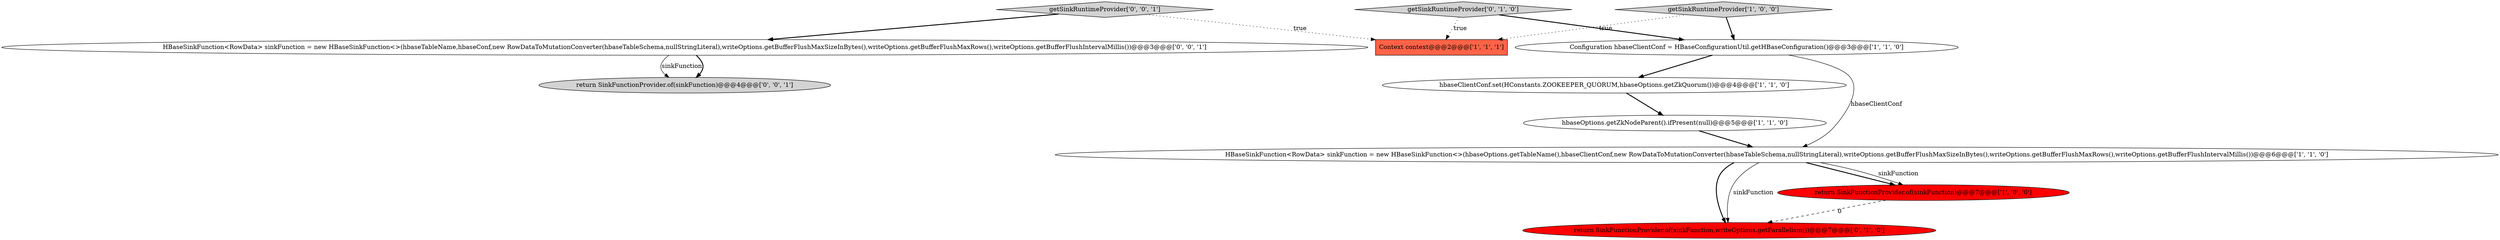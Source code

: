 digraph {
5 [style = filled, label = "Context context@@@2@@@['1', '1', '1']", fillcolor = tomato, shape = box image = "AAA0AAABBB1BBB"];
11 [style = filled, label = "getSinkRuntimeProvider['0', '0', '1']", fillcolor = lightgray, shape = diamond image = "AAA0AAABBB3BBB"];
6 [style = filled, label = "HBaseSinkFunction<RowData> sinkFunction = new HBaseSinkFunction<>(hbaseOptions.getTableName(),hbaseClientConf,new RowDataToMutationConverter(hbaseTableSchema,nullStringLiteral),writeOptions.getBufferFlushMaxSizeInBytes(),writeOptions.getBufferFlushMaxRows(),writeOptions.getBufferFlushIntervalMillis())@@@6@@@['1', '1', '0']", fillcolor = white, shape = ellipse image = "AAA0AAABBB1BBB"];
0 [style = filled, label = "hbaseOptions.getZkNodeParent().ifPresent(null)@@@5@@@['1', '1', '0']", fillcolor = white, shape = ellipse image = "AAA0AAABBB1BBB"];
10 [style = filled, label = "return SinkFunctionProvider.of(sinkFunction)@@@4@@@['0', '0', '1']", fillcolor = lightgray, shape = ellipse image = "AAA0AAABBB3BBB"];
3 [style = filled, label = "getSinkRuntimeProvider['1', '0', '0']", fillcolor = lightgray, shape = diamond image = "AAA0AAABBB1BBB"];
2 [style = filled, label = "Configuration hbaseClientConf = HBaseConfigurationUtil.getHBaseConfiguration()@@@3@@@['1', '1', '0']", fillcolor = white, shape = ellipse image = "AAA0AAABBB1BBB"];
1 [style = filled, label = "return SinkFunctionProvider.of(sinkFunction)@@@7@@@['1', '0', '0']", fillcolor = red, shape = ellipse image = "AAA1AAABBB1BBB"];
4 [style = filled, label = "hbaseClientConf.set(HConstants.ZOOKEEPER_QUORUM,hbaseOptions.getZkQuorum())@@@4@@@['1', '1', '0']", fillcolor = white, shape = ellipse image = "AAA0AAABBB1BBB"];
8 [style = filled, label = "getSinkRuntimeProvider['0', '1', '0']", fillcolor = lightgray, shape = diamond image = "AAA0AAABBB2BBB"];
9 [style = filled, label = "HBaseSinkFunction<RowData> sinkFunction = new HBaseSinkFunction<>(hbaseTableName,hbaseConf,new RowDataToMutationConverter(hbaseTableSchema,nullStringLiteral),writeOptions.getBufferFlushMaxSizeInBytes(),writeOptions.getBufferFlushMaxRows(),writeOptions.getBufferFlushIntervalMillis())@@@3@@@['0', '0', '1']", fillcolor = white, shape = ellipse image = "AAA0AAABBB3BBB"];
7 [style = filled, label = "return SinkFunctionProvider.of(sinkFunction,writeOptions.getParallelism())@@@7@@@['0', '1', '0']", fillcolor = red, shape = ellipse image = "AAA1AAABBB2BBB"];
9->10 [style = solid, label="sinkFunction"];
6->1 [style = bold, label=""];
2->6 [style = solid, label="hbaseClientConf"];
3->5 [style = dotted, label="true"];
11->5 [style = dotted, label="true"];
9->10 [style = bold, label=""];
3->2 [style = bold, label=""];
6->7 [style = bold, label=""];
8->2 [style = bold, label=""];
11->9 [style = bold, label=""];
6->1 [style = solid, label="sinkFunction"];
2->4 [style = bold, label=""];
0->6 [style = bold, label=""];
8->5 [style = dotted, label="true"];
1->7 [style = dashed, label="0"];
6->7 [style = solid, label="sinkFunction"];
4->0 [style = bold, label=""];
}
